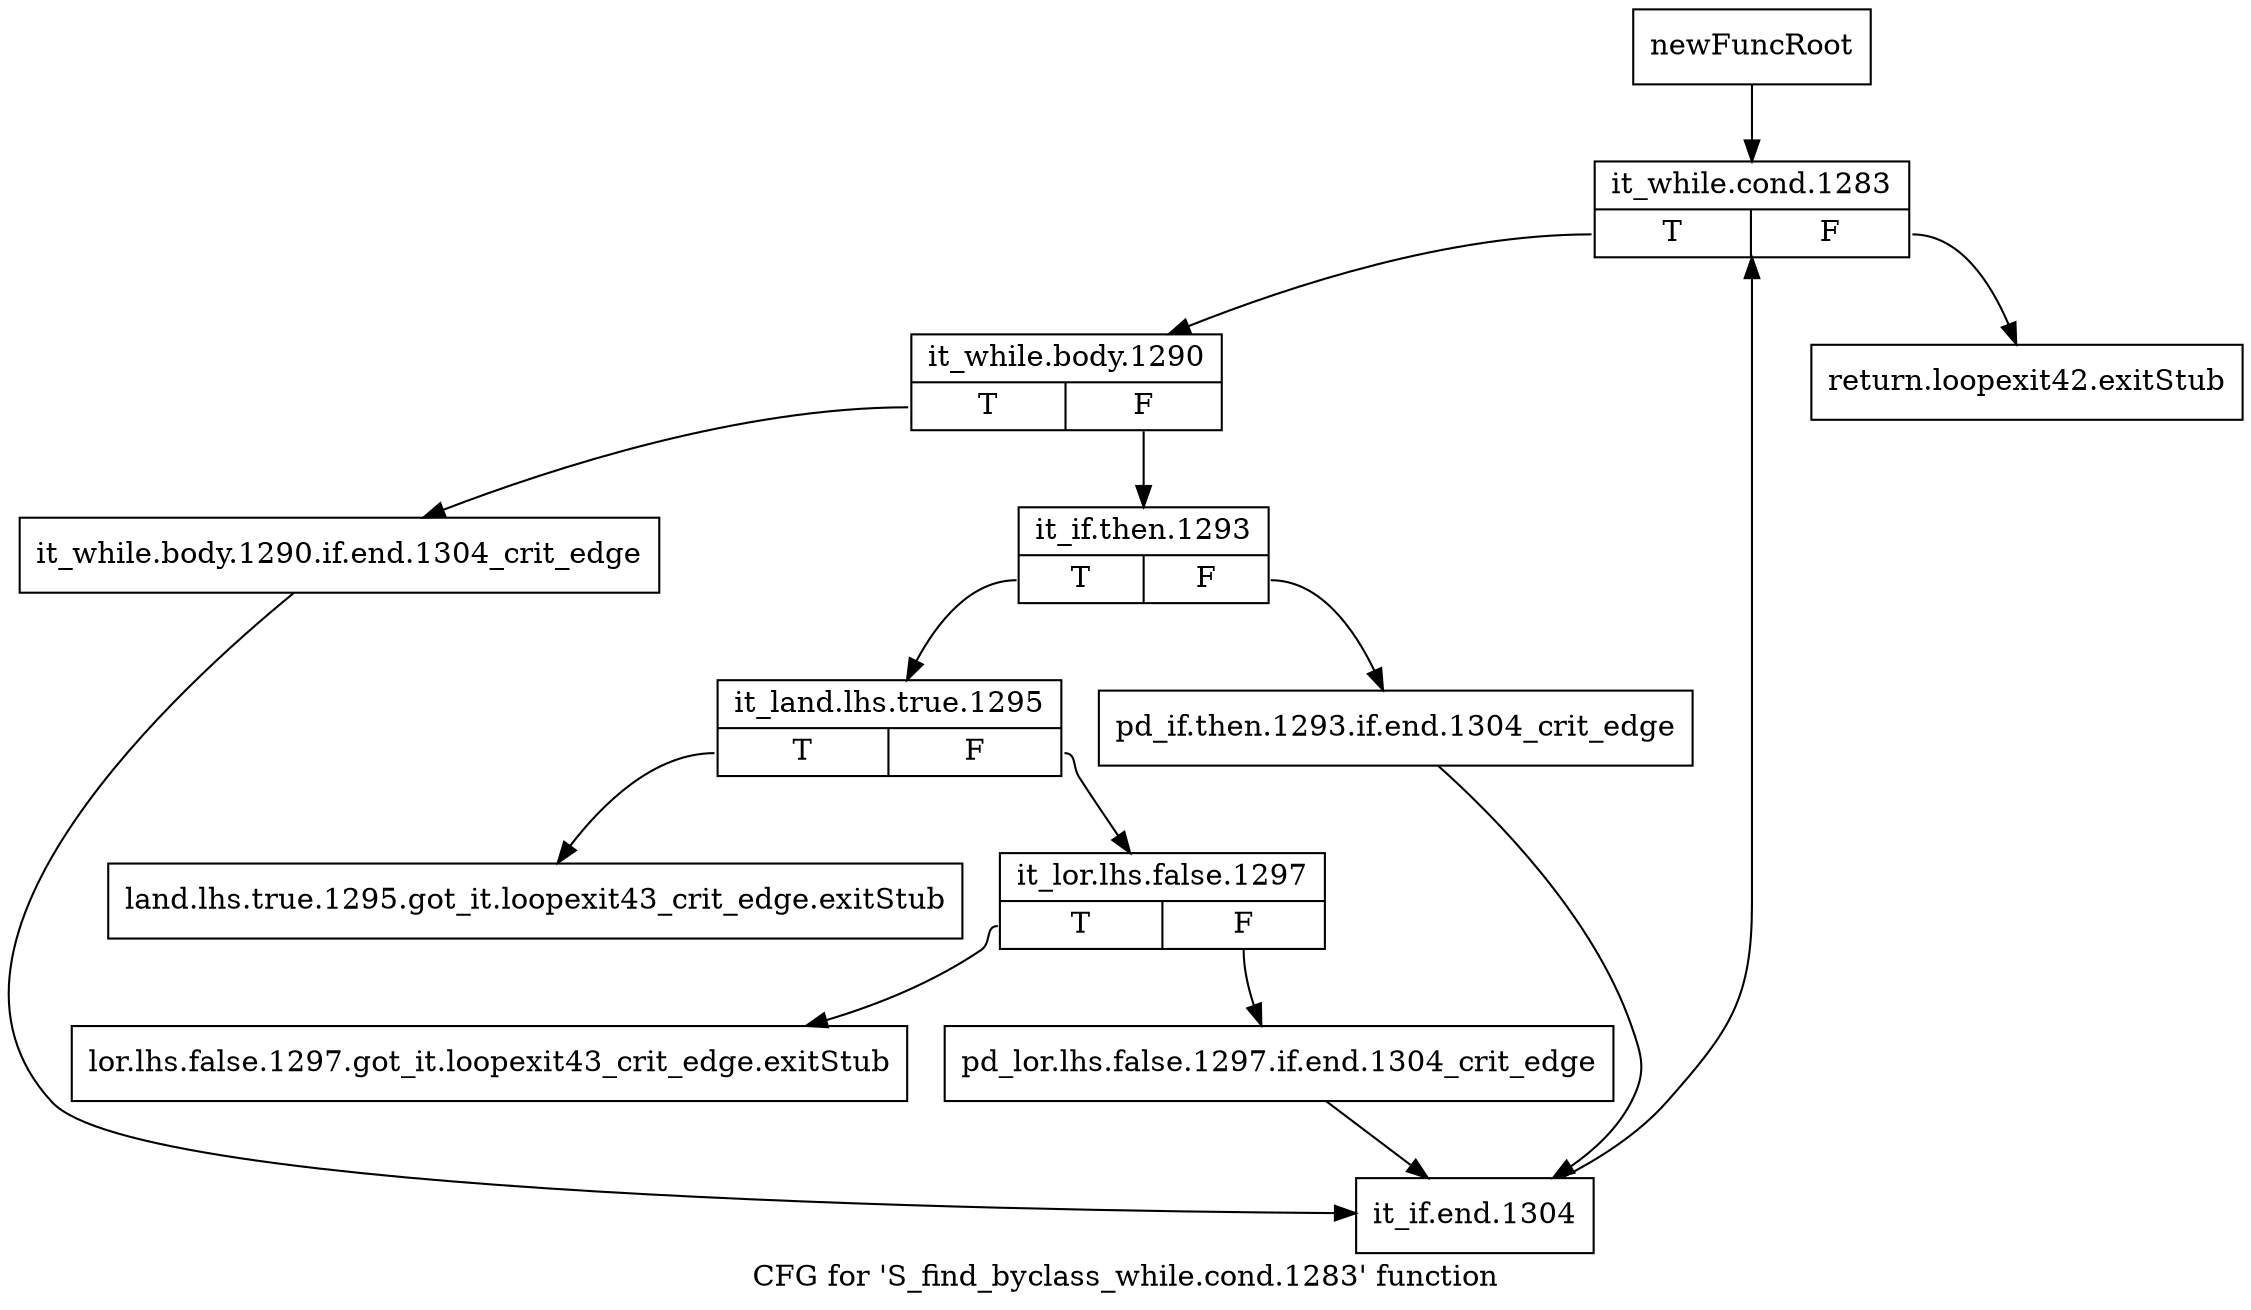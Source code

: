 digraph "CFG for 'S_find_byclass_while.cond.1283' function" {
	label="CFG for 'S_find_byclass_while.cond.1283' function";

	Node0x52b3050 [shape=record,label="{newFuncRoot}"];
	Node0x52b3050 -> Node0x52b3190;
	Node0x52b30a0 [shape=record,label="{return.loopexit42.exitStub}"];
	Node0x52b30f0 [shape=record,label="{land.lhs.true.1295.got_it.loopexit43_crit_edge.exitStub}"];
	Node0x52b3140 [shape=record,label="{lor.lhs.false.1297.got_it.loopexit43_crit_edge.exitStub}"];
	Node0x52b3190 [shape=record,label="{it_while.cond.1283|{<s0>T|<s1>F}}"];
	Node0x52b3190:s0 -> Node0x52b31e0;
	Node0x52b3190:s1 -> Node0x52b30a0;
	Node0x52b31e0 [shape=record,label="{it_while.body.1290|{<s0>T|<s1>F}}"];
	Node0x52b31e0:s0 -> Node0x52b33c0;
	Node0x52b31e0:s1 -> Node0x52b3230;
	Node0x52b3230 [shape=record,label="{it_if.then.1293|{<s0>T|<s1>F}}"];
	Node0x52b3230:s0 -> Node0x52b32d0;
	Node0x52b3230:s1 -> Node0x52b3280;
	Node0x52b3280 [shape=record,label="{pd_if.then.1293.if.end.1304_crit_edge}"];
	Node0x52b3280 -> Node0x52b3410;
	Node0x52b32d0 [shape=record,label="{it_land.lhs.true.1295|{<s0>T|<s1>F}}"];
	Node0x52b32d0:s0 -> Node0x52b30f0;
	Node0x52b32d0:s1 -> Node0x52b3320;
	Node0x52b3320 [shape=record,label="{it_lor.lhs.false.1297|{<s0>T|<s1>F}}"];
	Node0x52b3320:s0 -> Node0x52b3140;
	Node0x52b3320:s1 -> Node0x52b3370;
	Node0x52b3370 [shape=record,label="{pd_lor.lhs.false.1297.if.end.1304_crit_edge}"];
	Node0x52b3370 -> Node0x52b3410;
	Node0x52b33c0 [shape=record,label="{it_while.body.1290.if.end.1304_crit_edge}"];
	Node0x52b33c0 -> Node0x52b3410;
	Node0x52b3410 [shape=record,label="{it_if.end.1304}"];
	Node0x52b3410 -> Node0x52b3190;
}
